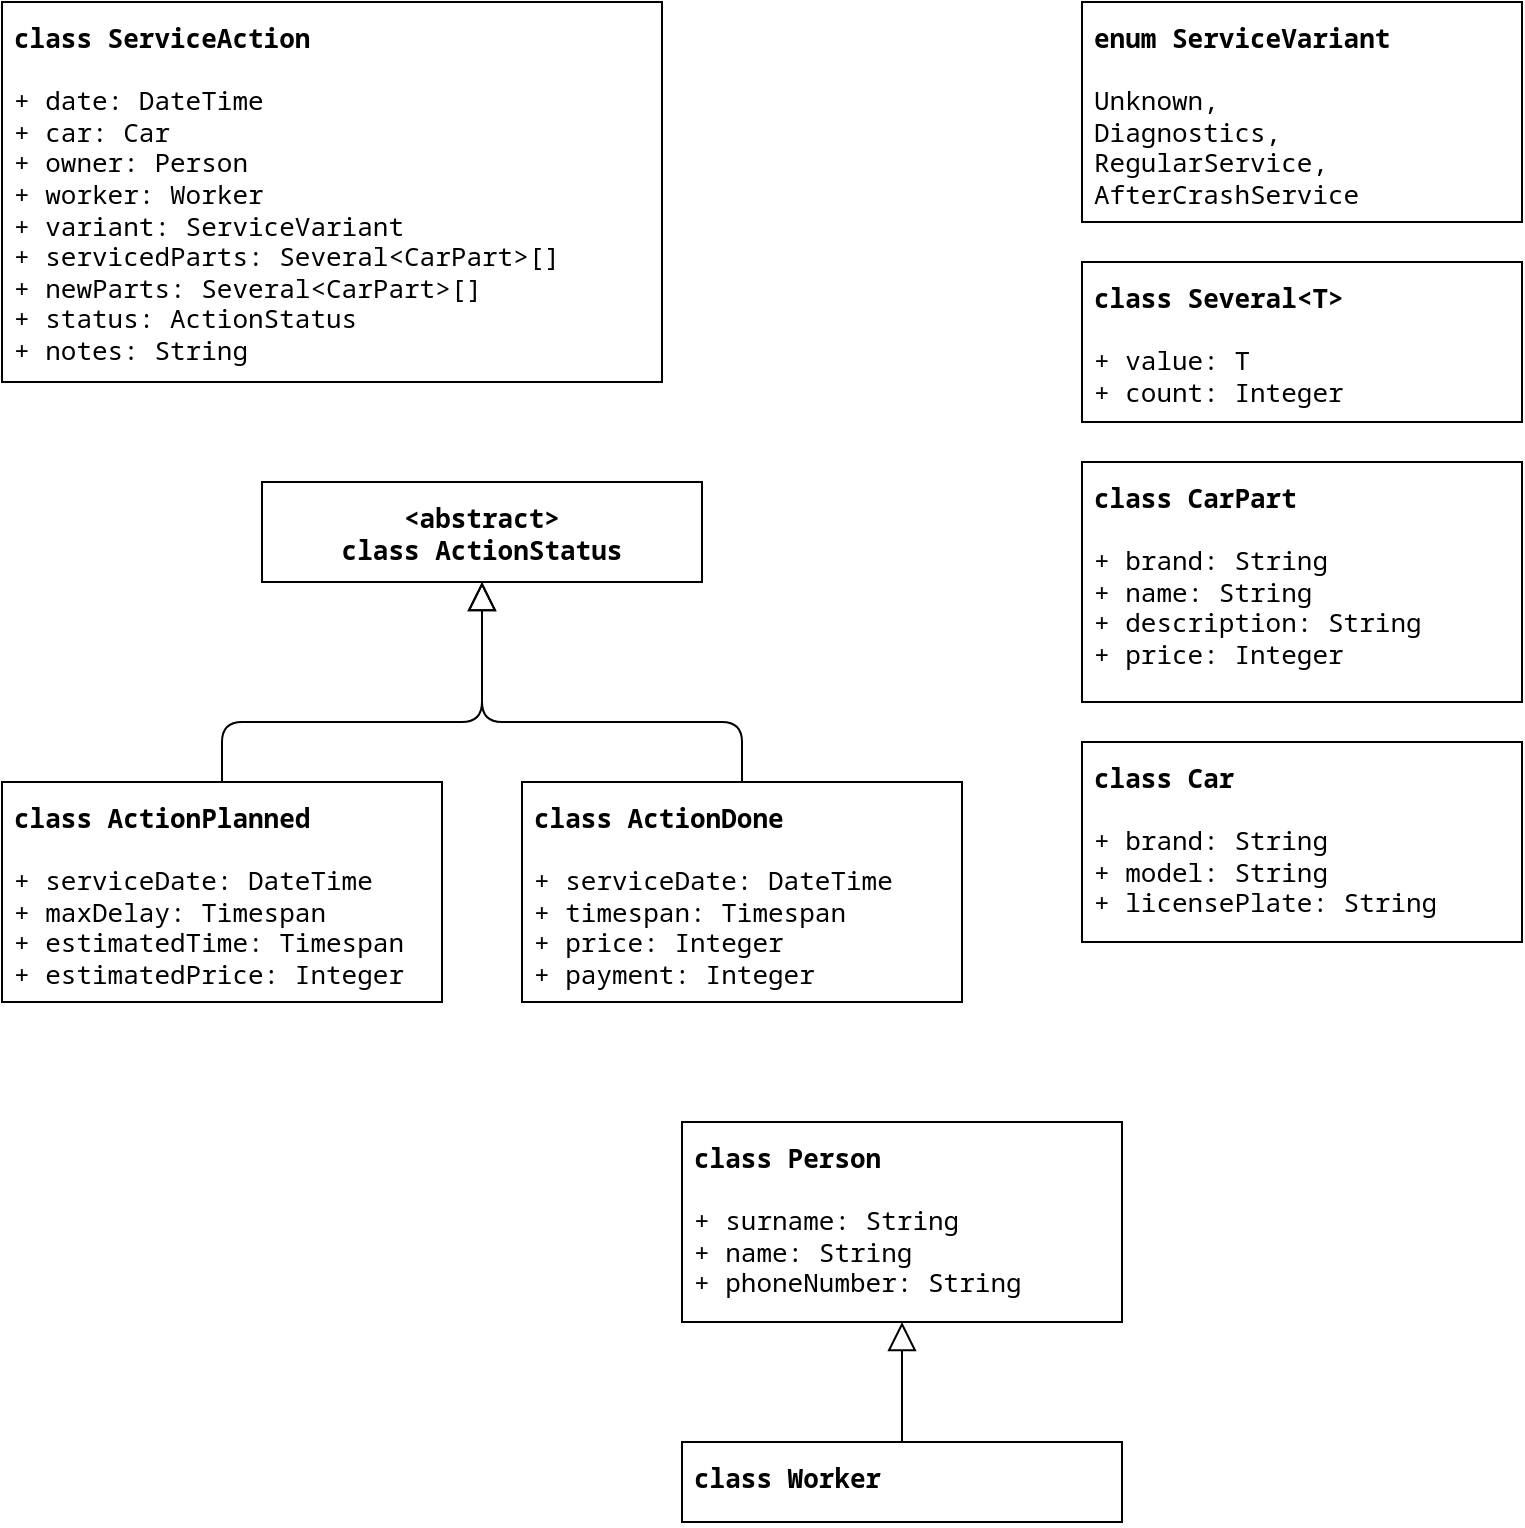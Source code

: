 <mxfile version="15.1.3" type="device"><diagram id="2p86WokGAZsW5lye8BkM" name="Page-1"><mxGraphModel dx="1094" dy="787" grid="1" gridSize="10" guides="1" tooltips="1" connect="1" arrows="1" fold="1" page="1" pageScale="1" pageWidth="827" pageHeight="1169" math="0" shadow="0"><root><mxCell id="0"/><mxCell id="1" parent="0"/><mxCell id="w5WbjDVzJlihcXKkpTZf-1" value="&lt;b&gt;class ServiceAction&lt;/b&gt;&lt;br&gt;&lt;br&gt;+ date: DateTime&lt;br&gt;+ car: Car&lt;br&gt;+ owner: Person&lt;br&gt;+ worker: Worker&lt;br&gt;+ variant: ServiceVariant&lt;br&gt;+ servicedParts: Several&amp;lt;CarPart&amp;gt;[]&lt;br&gt;+ newParts: Several&amp;lt;CarPart&amp;gt;[]&amp;nbsp;&lt;br&gt;+ status: ActionStatus&lt;br&gt;+ notes: String" style="text;html=1;align=left;verticalAlign=top;whiteSpace=wrap;rounded=0;fontFamily=Noto Sans Mono;fontSource=https%3A%2F%2Ffonts.googleapis.com%2Fcss%3Ffamily%3DNoto%2BSans%2BMono;fontSize=13;strokeColor=#000000;fillColor=#ffffff;spacing=6;" parent="1" vertex="1"><mxGeometry x="20" y="40" width="330" height="190" as="geometry"/></mxCell><mxCell id="w5WbjDVzJlihcXKkpTZf-2" value="&lt;b&gt;enum ServiceVariant&lt;/b&gt;&lt;br&gt;&lt;br&gt;Unknown,&lt;br&gt;Diagnostics,&lt;br&gt;RegularService,&lt;br&gt;AfterCrashService" style="text;html=1;align=left;verticalAlign=top;whiteSpace=wrap;rounded=0;fontFamily=Noto Sans Mono;fontSource=https%3A%2F%2Ffonts.googleapis.com%2Fcss%3Ffamily%3DNoto%2BSans%2BMono;fontSize=13;strokeColor=#000000;fillColor=#ffffff;spacing=6;" parent="1" vertex="1"><mxGeometry x="560" y="40" width="220" height="110" as="geometry"/></mxCell><mxCell id="w5WbjDVzJlihcXKkpTZf-3" value="&lt;b&gt;&amp;lt;abstract&amp;gt; &lt;br&gt;class ActionStatus&lt;/b&gt;&lt;br&gt;" style="text;html=1;align=center;verticalAlign=top;whiteSpace=wrap;rounded=0;fontFamily=Noto Sans Mono;fontSource=https%3A%2F%2Ffonts.googleapis.com%2Fcss%3Ffamily%3DNoto%2BSans%2BMono;fontSize=13;strokeColor=#000000;fillColor=#ffffff;spacing=6;" parent="1" vertex="1"><mxGeometry x="150" y="280" width="220" height="50" as="geometry"/></mxCell><mxCell id="w5WbjDVzJlihcXKkpTZf-4" value="&lt;b&gt;class ActionPlanned&lt;/b&gt;&lt;br&gt;&lt;br&gt;+ serviceDate: DateTime&lt;br&gt;+ maxDelay: Timespan&lt;br&gt;+ estimatedTime: Timespan&lt;br&gt;+ estimatedPrice: Integer&amp;nbsp;" style="text;html=1;align=left;verticalAlign=top;whiteSpace=wrap;rounded=0;fontFamily=Noto Sans Mono;fontSource=https%3A%2F%2Ffonts.googleapis.com%2Fcss%3Ffamily%3DNoto%2BSans%2BMono;fontSize=13;strokeColor=#000000;fillColor=#ffffff;spacing=6;" parent="1" vertex="1"><mxGeometry x="20" y="430" width="220" height="110" as="geometry"/></mxCell><mxCell id="w5WbjDVzJlihcXKkpTZf-5" value="&lt;b&gt;class ActionDone&lt;/b&gt;&lt;br&gt;&lt;br&gt;+ serviceDate: DateTime&lt;br&gt;+ timespan: Timespan&lt;br&gt;+ price: Integer&lt;br&gt;+ payment: Integer" style="text;html=1;align=left;verticalAlign=top;whiteSpace=wrap;rounded=0;fontFamily=Noto Sans Mono;fontSource=https%3A%2F%2Ffonts.googleapis.com%2Fcss%3Ffamily%3DNoto%2BSans%2BMono;fontSize=13;strokeColor=#000000;fillColor=#ffffff;spacing=6;" parent="1" vertex="1"><mxGeometry x="280" y="430" width="220" height="110" as="geometry"/></mxCell><mxCell id="w5WbjDVzJlihcXKkpTZf-6" value="" style="endArrow=block;endFill=0;endSize=12;html=1;fontFamily=Noto Sans Mono;fontSource=https%3A%2F%2Ffonts.googleapis.com%2Fcss%3Ffamily%3DNoto%2BSans%2BMono;fontSize=13;entryX=0.5;entryY=1;entryDx=0;entryDy=0;exitX=0.5;exitY=0;exitDx=0;exitDy=0;" parent="1" source="w5WbjDVzJlihcXKkpTZf-4" target="w5WbjDVzJlihcXKkpTZf-3" edge="1"><mxGeometry width="160" relative="1" as="geometry"><mxPoint x="130" y="660" as="sourcePoint"/><mxPoint x="290" y="660" as="targetPoint"/><Array as="points"><mxPoint x="130" y="400"/><mxPoint x="260" y="400"/></Array></mxGeometry></mxCell><mxCell id="w5WbjDVzJlihcXKkpTZf-7" value="" style="endArrow=block;endFill=0;endSize=12;html=1;fontFamily=Noto Sans Mono;fontSource=https%3A%2F%2Ffonts.googleapis.com%2Fcss%3Ffamily%3DNoto%2BSans%2BMono;fontSize=13;exitX=0.5;exitY=0;exitDx=0;exitDy=0;" parent="1" source="w5WbjDVzJlihcXKkpTZf-5" edge="1"><mxGeometry width="160" relative="1" as="geometry"><mxPoint x="140" y="440" as="sourcePoint"/><mxPoint x="260" y="330" as="targetPoint"/><Array as="points"><mxPoint x="390" y="400"/><mxPoint x="260" y="400"/></Array></mxGeometry></mxCell><mxCell id="w5WbjDVzJlihcXKkpTZf-8" value="&lt;b&gt;class CarPart&lt;/b&gt;&lt;br&gt;&lt;br&gt;+ brand: String&lt;br&gt;+ name: String&lt;br&gt;+ description: String&lt;br&gt;+ price: Integer" style="text;html=1;align=left;verticalAlign=top;whiteSpace=wrap;rounded=0;fontFamily=Noto Sans Mono;fontSource=https%3A%2F%2Ffonts.googleapis.com%2Fcss%3Ffamily%3DNoto%2BSans%2BMono;fontSize=13;strokeColor=#000000;fillColor=#ffffff;spacing=6;" parent="1" vertex="1"><mxGeometry x="560" y="270" width="220" height="120" as="geometry"/></mxCell><mxCell id="w5WbjDVzJlihcXKkpTZf-9" value="&lt;b&gt;class Several&amp;lt;T&amp;gt;&lt;br&gt;&lt;/b&gt;&lt;br&gt;+ value: T&lt;br&gt;+ count: Integer" style="text;html=1;align=left;verticalAlign=top;whiteSpace=wrap;rounded=0;fontFamily=Noto Sans Mono;fontSource=https%3A%2F%2Ffonts.googleapis.com%2Fcss%3Ffamily%3DNoto%2BSans%2BMono;fontSize=13;strokeColor=#000000;fillColor=#ffffff;spacing=6;" parent="1" vertex="1"><mxGeometry x="560" y="170" width="220" height="80" as="geometry"/></mxCell><mxCell id="QrsshOssCWIMF5Q-fYUj-1" value="&lt;b&gt;class Car&lt;/b&gt;&lt;br&gt;&lt;br&gt;+ brand: String&lt;br&gt;+ model: String&lt;br&gt;+ licensePlate: String" style="text;html=1;align=left;verticalAlign=top;whiteSpace=wrap;rounded=0;fontFamily=Noto Sans Mono;fontSource=https%3A%2F%2Ffonts.googleapis.com%2Fcss%3Ffamily%3DNoto%2BSans%2BMono;fontSize=13;strokeColor=#000000;fillColor=#ffffff;spacing=6;" vertex="1" parent="1"><mxGeometry x="560" y="410" width="220" height="100" as="geometry"/></mxCell><mxCell id="QrsshOssCWIMF5Q-fYUj-2" value="&lt;b&gt;class Person&lt;/b&gt;&lt;br&gt;&lt;br&gt;+ surname: String&lt;br&gt;+ name: String&lt;br&gt;+ phoneNumber: String" style="text;html=1;align=left;verticalAlign=top;whiteSpace=wrap;rounded=0;fontFamily=Noto Sans Mono;fontSource=https%3A%2F%2Ffonts.googleapis.com%2Fcss%3Ffamily%3DNoto%2BSans%2BMono;fontSize=13;strokeColor=#000000;fillColor=#ffffff;spacing=6;" vertex="1" parent="1"><mxGeometry x="360" y="600" width="220" height="100" as="geometry"/></mxCell><mxCell id="QrsshOssCWIMF5Q-fYUj-3" value="&lt;b&gt;class Worker&lt;/b&gt;&lt;br&gt;&lt;br&gt;" style="text;html=1;align=left;verticalAlign=top;whiteSpace=wrap;rounded=0;fontFamily=Noto Sans Mono;fontSource=https%3A%2F%2Ffonts.googleapis.com%2Fcss%3Ffamily%3DNoto%2BSans%2BMono;fontSize=13;strokeColor=#000000;fillColor=#ffffff;spacing=6;" vertex="1" parent="1"><mxGeometry x="360" y="760" width="220" height="40" as="geometry"/></mxCell><mxCell id="QrsshOssCWIMF5Q-fYUj-4" value="" style="endArrow=block;endFill=0;endSize=12;html=1;fontFamily=Noto Sans Mono;fontSource=https%3A%2F%2Ffonts.googleapis.com%2Fcss%3Ffamily%3DNoto%2BSans%2BMono;fontSize=13;exitX=0.5;exitY=0;exitDx=0;exitDy=0;entryX=0.5;entryY=1;entryDx=0;entryDy=0;" edge="1" parent="1" source="QrsshOssCWIMF5Q-fYUj-3" target="QrsshOssCWIMF5Q-fYUj-2"><mxGeometry width="160" relative="1" as="geometry"><mxPoint x="400" y="440" as="sourcePoint"/><mxPoint x="270" y="340" as="targetPoint"/><Array as="points"/></mxGeometry></mxCell></root></mxGraphModel></diagram></mxfile>